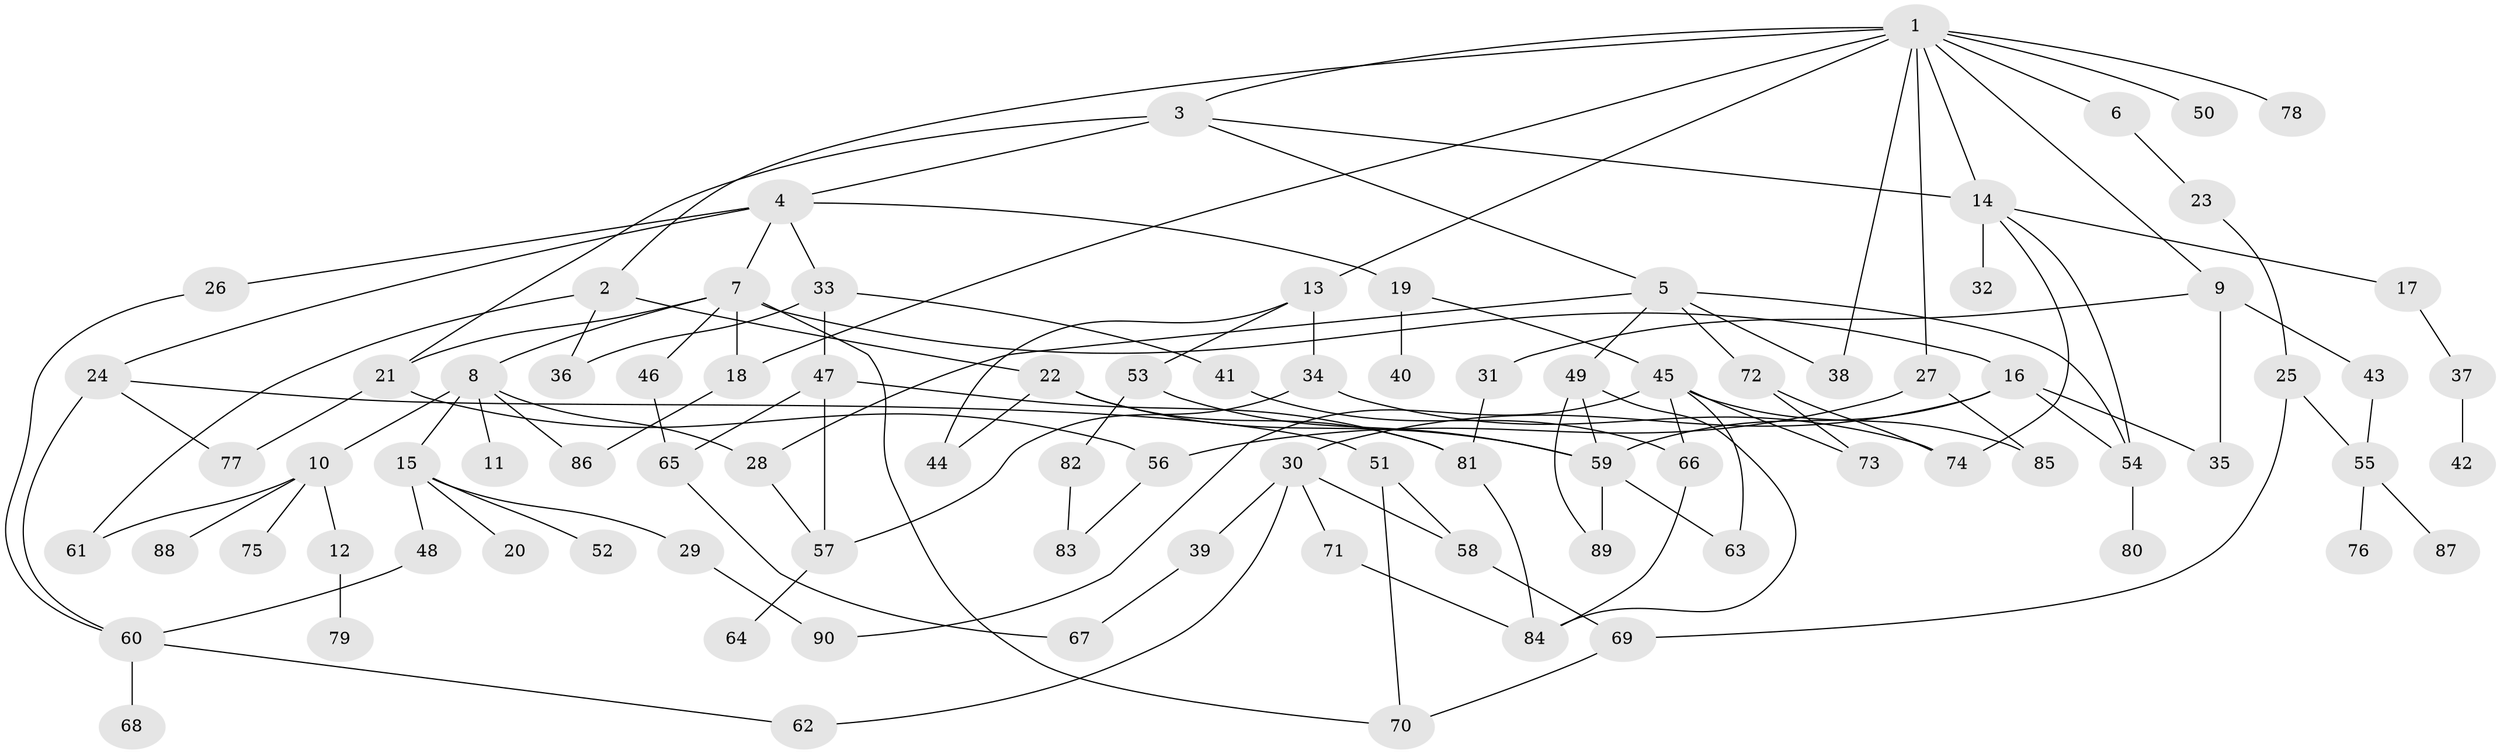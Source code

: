 // Generated by graph-tools (version 1.1) at 2025/13/03/09/25 04:13:23]
// undirected, 90 vertices, 132 edges
graph export_dot {
graph [start="1"]
  node [color=gray90,style=filled];
  1;
  2;
  3;
  4;
  5;
  6;
  7;
  8;
  9;
  10;
  11;
  12;
  13;
  14;
  15;
  16;
  17;
  18;
  19;
  20;
  21;
  22;
  23;
  24;
  25;
  26;
  27;
  28;
  29;
  30;
  31;
  32;
  33;
  34;
  35;
  36;
  37;
  38;
  39;
  40;
  41;
  42;
  43;
  44;
  45;
  46;
  47;
  48;
  49;
  50;
  51;
  52;
  53;
  54;
  55;
  56;
  57;
  58;
  59;
  60;
  61;
  62;
  63;
  64;
  65;
  66;
  67;
  68;
  69;
  70;
  71;
  72;
  73;
  74;
  75;
  76;
  77;
  78;
  79;
  80;
  81;
  82;
  83;
  84;
  85;
  86;
  87;
  88;
  89;
  90;
  1 -- 2;
  1 -- 3;
  1 -- 6;
  1 -- 9;
  1 -- 13;
  1 -- 27;
  1 -- 50;
  1 -- 78;
  1 -- 14;
  1 -- 18;
  1 -- 38;
  2 -- 22;
  2 -- 61;
  2 -- 36;
  3 -- 4;
  3 -- 5;
  3 -- 14;
  3 -- 21;
  4 -- 7;
  4 -- 19;
  4 -- 24;
  4 -- 26;
  4 -- 33;
  5 -- 38;
  5 -- 49;
  5 -- 72;
  5 -- 28;
  5 -- 54;
  6 -- 23;
  7 -- 8;
  7 -- 16;
  7 -- 18;
  7 -- 21;
  7 -- 46;
  7 -- 70;
  8 -- 10;
  8 -- 11;
  8 -- 15;
  8 -- 28;
  8 -- 86;
  9 -- 31;
  9 -- 35;
  9 -- 43;
  10 -- 12;
  10 -- 75;
  10 -- 88;
  10 -- 61;
  12 -- 79;
  13 -- 34;
  13 -- 44;
  13 -- 53;
  14 -- 17;
  14 -- 32;
  14 -- 54;
  14 -- 74;
  15 -- 20;
  15 -- 29;
  15 -- 48;
  15 -- 52;
  16 -- 30;
  16 -- 54;
  16 -- 59;
  16 -- 35;
  17 -- 37;
  18 -- 86;
  19 -- 40;
  19 -- 45;
  21 -- 56;
  21 -- 77;
  22 -- 59;
  22 -- 44;
  22 -- 81;
  23 -- 25;
  24 -- 51;
  24 -- 77;
  24 -- 60;
  25 -- 55;
  25 -- 69;
  26 -- 60;
  27 -- 85;
  27 -- 56;
  28 -- 57;
  29 -- 90;
  30 -- 39;
  30 -- 62;
  30 -- 71;
  30 -- 58;
  31 -- 81;
  33 -- 36;
  33 -- 41;
  33 -- 47;
  34 -- 74;
  34 -- 57;
  37 -- 42;
  39 -- 67;
  41 -- 66;
  43 -- 55;
  45 -- 66;
  45 -- 73;
  45 -- 90;
  45 -- 63;
  45 -- 85;
  46 -- 65;
  47 -- 57;
  47 -- 81;
  47 -- 65;
  48 -- 60;
  49 -- 89;
  49 -- 59;
  49 -- 84;
  51 -- 58;
  51 -- 70;
  53 -- 82;
  53 -- 59;
  54 -- 80;
  55 -- 76;
  55 -- 87;
  56 -- 83;
  57 -- 64;
  58 -- 69;
  59 -- 63;
  59 -- 89;
  60 -- 68;
  60 -- 62;
  65 -- 67;
  66 -- 84;
  69 -- 70;
  71 -- 84;
  72 -- 74;
  72 -- 73;
  81 -- 84;
  82 -- 83;
}
